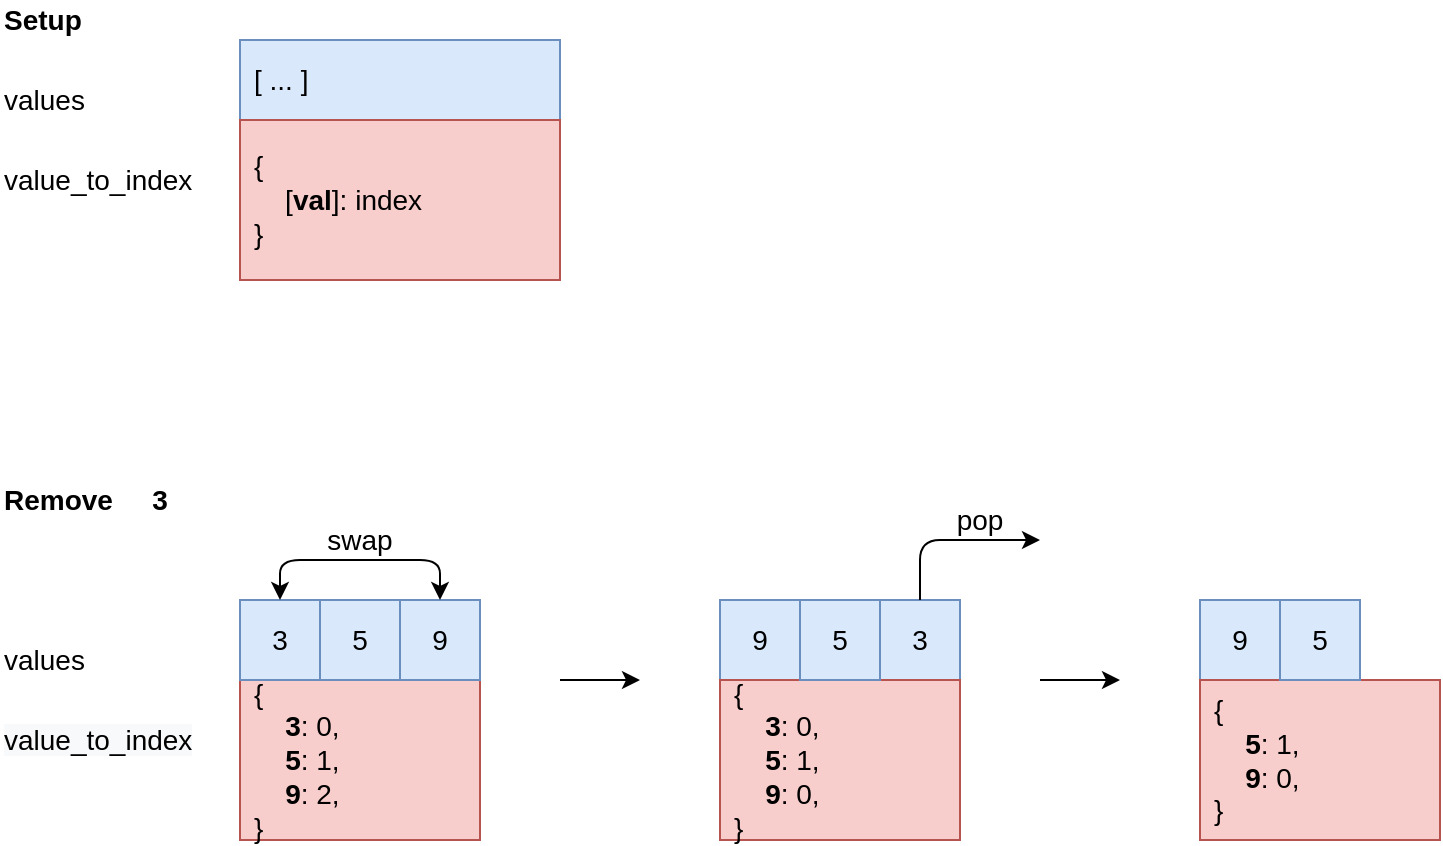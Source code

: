 <mxfile version="14.8.6" type="device"><diagram id="t6yIJknGvKVIm92K0l1g" name="Page-1"><mxGraphModel dx="1422" dy="805" grid="1" gridSize="10" guides="1" tooltips="1" connect="1" arrows="1" fold="1" page="1" pageScale="1" pageWidth="850" pageHeight="1100" math="0" shadow="0"><root><mxCell id="0"/><mxCell id="1" parent="0"/><mxCell id="5XY3-catieQoo9R65ybs-1" value="values" style="text;html=1;strokeColor=none;fillColor=none;align=left;verticalAlign=middle;whiteSpace=wrap;rounded=0;fontSize=14;" parent="1" vertex="1"><mxGeometry x="40" y="100" width="80" height="20" as="geometry"/></mxCell><mxCell id="5XY3-catieQoo9R65ybs-2" value="value_to_index" style="text;html=1;strokeColor=none;fillColor=none;align=left;verticalAlign=middle;whiteSpace=wrap;rounded=0;fontSize=14;" parent="1" vertex="1"><mxGeometry x="40" y="140" width="120" height="20" as="geometry"/></mxCell><mxCell id="5XY3-catieQoo9R65ybs-3" value="[ ... ]" style="text;html=1;strokeColor=#6c8ebf;fillColor=#dae8fc;align=left;verticalAlign=middle;whiteSpace=wrap;rounded=0;fontSize=14;spacingLeft=5;spacingRight=5;" parent="1" vertex="1"><mxGeometry x="160" y="80" width="160" height="40" as="geometry"/></mxCell><mxCell id="5XY3-catieQoo9R65ybs-4" value="{&lt;br&gt;&amp;nbsp; &amp;nbsp; [&lt;b&gt;val&lt;/b&gt;]: index&lt;br&gt;&lt;div&gt;&lt;span&gt;}&lt;/span&gt;&lt;/div&gt;" style="text;html=1;strokeColor=#b85450;fillColor=#f8cecc;align=left;verticalAlign=middle;whiteSpace=wrap;rounded=0;fontSize=14;spacingLeft=5;spacingRight=5;" parent="1" vertex="1"><mxGeometry x="160" y="120" width="160" height="80" as="geometry"/></mxCell><mxCell id="5XY3-catieQoo9R65ybs-6" value="Remove" style="text;html=1;strokeColor=none;fillColor=none;align=left;verticalAlign=middle;whiteSpace=wrap;rounded=0;fontSize=14;fontStyle=1" parent="1" vertex="1"><mxGeometry x="40" y="300" width="80" height="20" as="geometry"/></mxCell><mxCell id="5XY3-catieQoo9R65ybs-7" value="Setup" style="text;html=1;strokeColor=none;fillColor=none;align=left;verticalAlign=middle;whiteSpace=wrap;rounded=0;fontSize=14;fontStyle=1" parent="1" vertex="1"><mxGeometry x="40" y="60" width="80" height="20" as="geometry"/></mxCell><mxCell id="5XY3-catieQoo9R65ybs-8" value="values" style="text;html=1;strokeColor=none;fillColor=none;align=left;verticalAlign=middle;whiteSpace=wrap;rounded=0;fontSize=14;" parent="1" vertex="1"><mxGeometry x="40" y="380" width="80" height="20" as="geometry"/></mxCell><mxCell id="5XY3-catieQoo9R65ybs-9" value="&lt;meta charset=&quot;utf-8&quot;&gt;&lt;span style=&quot;color: rgb(0, 0, 0); font-family: helvetica; font-size: 14px; font-style: normal; font-weight: 400; letter-spacing: normal; text-align: left; text-indent: 0px; text-transform: none; word-spacing: 0px; background-color: rgb(248, 249, 250); display: inline; float: none;&quot;&gt;value_to_index&lt;/span&gt;" style="text;html=1;strokeColor=none;fillColor=none;align=left;verticalAlign=middle;whiteSpace=wrap;rounded=0;fontSize=14;" parent="1" vertex="1"><mxGeometry x="40" y="420" width="120" height="20" as="geometry"/></mxCell><mxCell id="5XY3-catieQoo9R65ybs-11" value="{&lt;br&gt;&amp;nbsp; &amp;nbsp; &lt;b&gt;3&lt;/b&gt;: 0,&lt;br&gt;&amp;nbsp; &amp;nbsp; &lt;b&gt;5&lt;/b&gt;: 1,&lt;br&gt;&amp;nbsp; &amp;nbsp; &lt;b&gt;9&lt;/b&gt;: 2,&lt;br&gt;&lt;div&gt;&lt;span&gt;}&lt;/span&gt;&lt;/div&gt;" style="text;html=1;align=left;verticalAlign=middle;whiteSpace=wrap;rounded=0;fontSize=14;fillColor=#f8cecc;strokeColor=#b85450;spacingLeft=5;spacingRight=5;" parent="1" vertex="1"><mxGeometry x="160" y="400" width="120" height="80" as="geometry"/></mxCell><mxCell id="5XY3-catieQoo9R65ybs-12" value="3" style="rounded=0;whiteSpace=wrap;html=1;fontSize=14;align=center;verticalAlign=middle;fillColor=#dae8fc;strokeColor=#6c8ebf;" parent="1" vertex="1"><mxGeometry x="160" y="360" width="40" height="40" as="geometry"/></mxCell><mxCell id="5XY3-catieQoo9R65ybs-13" value="9" style="rounded=0;whiteSpace=wrap;html=1;fontSize=14;align=center;verticalAlign=middle;fillColor=#dae8fc;strokeColor=#6c8ebf;" parent="1" vertex="1"><mxGeometry x="240" y="360" width="40" height="40" as="geometry"/></mxCell><mxCell id="5XY3-catieQoo9R65ybs-14" value="3" style="rounded=0;whiteSpace=wrap;html=1;fontSize=14;align=center;verticalAlign=middle;fillColor=#dae8fc;strokeColor=#6c8ebf;" parent="1" vertex="1"><mxGeometry x="480" y="360" width="40" height="40" as="geometry"/></mxCell><mxCell id="5XY3-catieQoo9R65ybs-15" value="9" style="rounded=0;whiteSpace=wrap;html=1;fontSize=14;align=center;verticalAlign=middle;fillColor=#dae8fc;strokeColor=#6c8ebf;" parent="1" vertex="1"><mxGeometry x="400" y="360" width="40" height="40" as="geometry"/></mxCell><mxCell id="5XY3-catieQoo9R65ybs-16" value="" style="endArrow=classic;startArrow=classic;html=1;fontSize=14;exitX=0.5;exitY=0;exitDx=0;exitDy=0;entryX=0.5;entryY=0;entryDx=0;entryDy=0;" parent="1" source="5XY3-catieQoo9R65ybs-12" target="5XY3-catieQoo9R65ybs-13" edge="1"><mxGeometry width="50" height="50" relative="1" as="geometry"><mxPoint x="600" y="550" as="sourcePoint"/><mxPoint x="360" y="370" as="targetPoint"/><Array as="points"><mxPoint x="180" y="340"/><mxPoint x="260" y="340"/></Array></mxGeometry></mxCell><mxCell id="5XY3-catieQoo9R65ybs-17" value="swap" style="text;html=1;strokeColor=none;fillColor=none;align=center;verticalAlign=middle;whiteSpace=wrap;rounded=0;fontSize=14;" parent="1" vertex="1"><mxGeometry x="200" y="320" width="40" height="20" as="geometry"/></mxCell><mxCell id="5XY3-catieQoo9R65ybs-18" value="" style="endArrow=classic;html=1;fontSize=14;" parent="1" edge="1"><mxGeometry width="50" height="50" relative="1" as="geometry"><mxPoint x="320" y="400" as="sourcePoint"/><mxPoint x="360" y="400" as="targetPoint"/></mxGeometry></mxCell><mxCell id="5XY3-catieQoo9R65ybs-19" value="{&lt;br&gt;&amp;nbsp; &amp;nbsp; &lt;b&gt;3&lt;/b&gt;: 0,&lt;br&gt;&amp;nbsp; &amp;nbsp; &lt;b&gt;5&lt;/b&gt;: 1,&lt;br&gt;&amp;nbsp; &amp;nbsp; &lt;b&gt;9&lt;/b&gt;: 0,&lt;br&gt;&lt;div&gt;&lt;span&gt;}&lt;/span&gt;&lt;/div&gt;" style="text;html=1;align=left;verticalAlign=middle;whiteSpace=wrap;rounded=0;fontSize=14;fillColor=#f8cecc;strokeColor=#b85450;spacingLeft=5;spacingRight=5;" parent="1" vertex="1"><mxGeometry x="400" y="400" width="120" height="80" as="geometry"/></mxCell><mxCell id="5XY3-catieQoo9R65ybs-20" value="3" style="text;html=1;strokeColor=none;fillColor=none;align=center;verticalAlign=middle;whiteSpace=wrap;rounded=0;fontSize=14;fontStyle=1" parent="1" vertex="1"><mxGeometry x="100" y="300" width="40" height="20" as="geometry"/></mxCell><mxCell id="5XY3-catieQoo9R65ybs-22" value="9" style="rounded=0;whiteSpace=wrap;html=1;fontSize=14;align=center;verticalAlign=middle;fillColor=#dae8fc;strokeColor=#6c8ebf;" parent="1" vertex="1"><mxGeometry x="640" y="360" width="40" height="40" as="geometry"/></mxCell><mxCell id="5XY3-catieQoo9R65ybs-23" value="" style="endArrow=classic;html=1;fontSize=14;" parent="1" edge="1"><mxGeometry width="50" height="50" relative="1" as="geometry"><mxPoint x="560" y="400" as="sourcePoint"/><mxPoint x="600" y="400" as="targetPoint"/></mxGeometry></mxCell><mxCell id="5XY3-catieQoo9R65ybs-24" value="{&lt;br&gt;&amp;nbsp; &amp;nbsp; &lt;b&gt;5&lt;/b&gt;: 1,&lt;br&gt;&amp;nbsp; &amp;nbsp; &lt;b&gt;9&lt;/b&gt;: 0,&lt;br&gt;&lt;div&gt;&lt;span&gt;}&lt;/span&gt;&lt;/div&gt;" style="text;html=1;align=left;verticalAlign=middle;whiteSpace=wrap;rounded=0;fontSize=14;fillColor=#f8cecc;strokeColor=#b85450;spacingLeft=5;spacingRight=5;" parent="1" vertex="1"><mxGeometry x="640" y="400" width="120" height="80" as="geometry"/></mxCell><mxCell id="5XY3-catieQoo9R65ybs-25" value="" style="endArrow=classic;html=1;fontSize=14;exitX=0.5;exitY=0;exitDx=0;exitDy=0;" parent="1" source="5XY3-catieQoo9R65ybs-14" edge="1"><mxGeometry width="50" height="50" relative="1" as="geometry"><mxPoint x="560" y="430" as="sourcePoint"/><mxPoint x="560" y="330" as="targetPoint"/><Array as="points"><mxPoint x="500" y="330"/></Array></mxGeometry></mxCell><mxCell id="5XY3-catieQoo9R65ybs-26" value="pop" style="text;html=1;strokeColor=none;fillColor=none;align=center;verticalAlign=middle;whiteSpace=wrap;rounded=0;fontSize=14;" parent="1" vertex="1"><mxGeometry x="510" y="310" width="40" height="20" as="geometry"/></mxCell><mxCell id="5XY3-catieQoo9R65ybs-27" value="5" style="rounded=0;whiteSpace=wrap;html=1;fontSize=14;align=center;verticalAlign=middle;fillColor=#dae8fc;strokeColor=#6c8ebf;" parent="1" vertex="1"><mxGeometry x="200" y="360" width="40" height="40" as="geometry"/></mxCell><mxCell id="5XY3-catieQoo9R65ybs-28" value="5" style="rounded=0;whiteSpace=wrap;html=1;fontSize=14;align=center;verticalAlign=middle;fillColor=#dae8fc;strokeColor=#6c8ebf;" parent="1" vertex="1"><mxGeometry x="440" y="360" width="40" height="40" as="geometry"/></mxCell><mxCell id="6tQEnp3_3iF3iW14feuN-1" value="5" style="rounded=0;whiteSpace=wrap;html=1;fontSize=14;align=center;verticalAlign=middle;fillColor=#dae8fc;strokeColor=#6c8ebf;" parent="1" vertex="1"><mxGeometry x="680" y="360" width="40" height="40" as="geometry"/></mxCell></root></mxGraphModel></diagram></mxfile>
